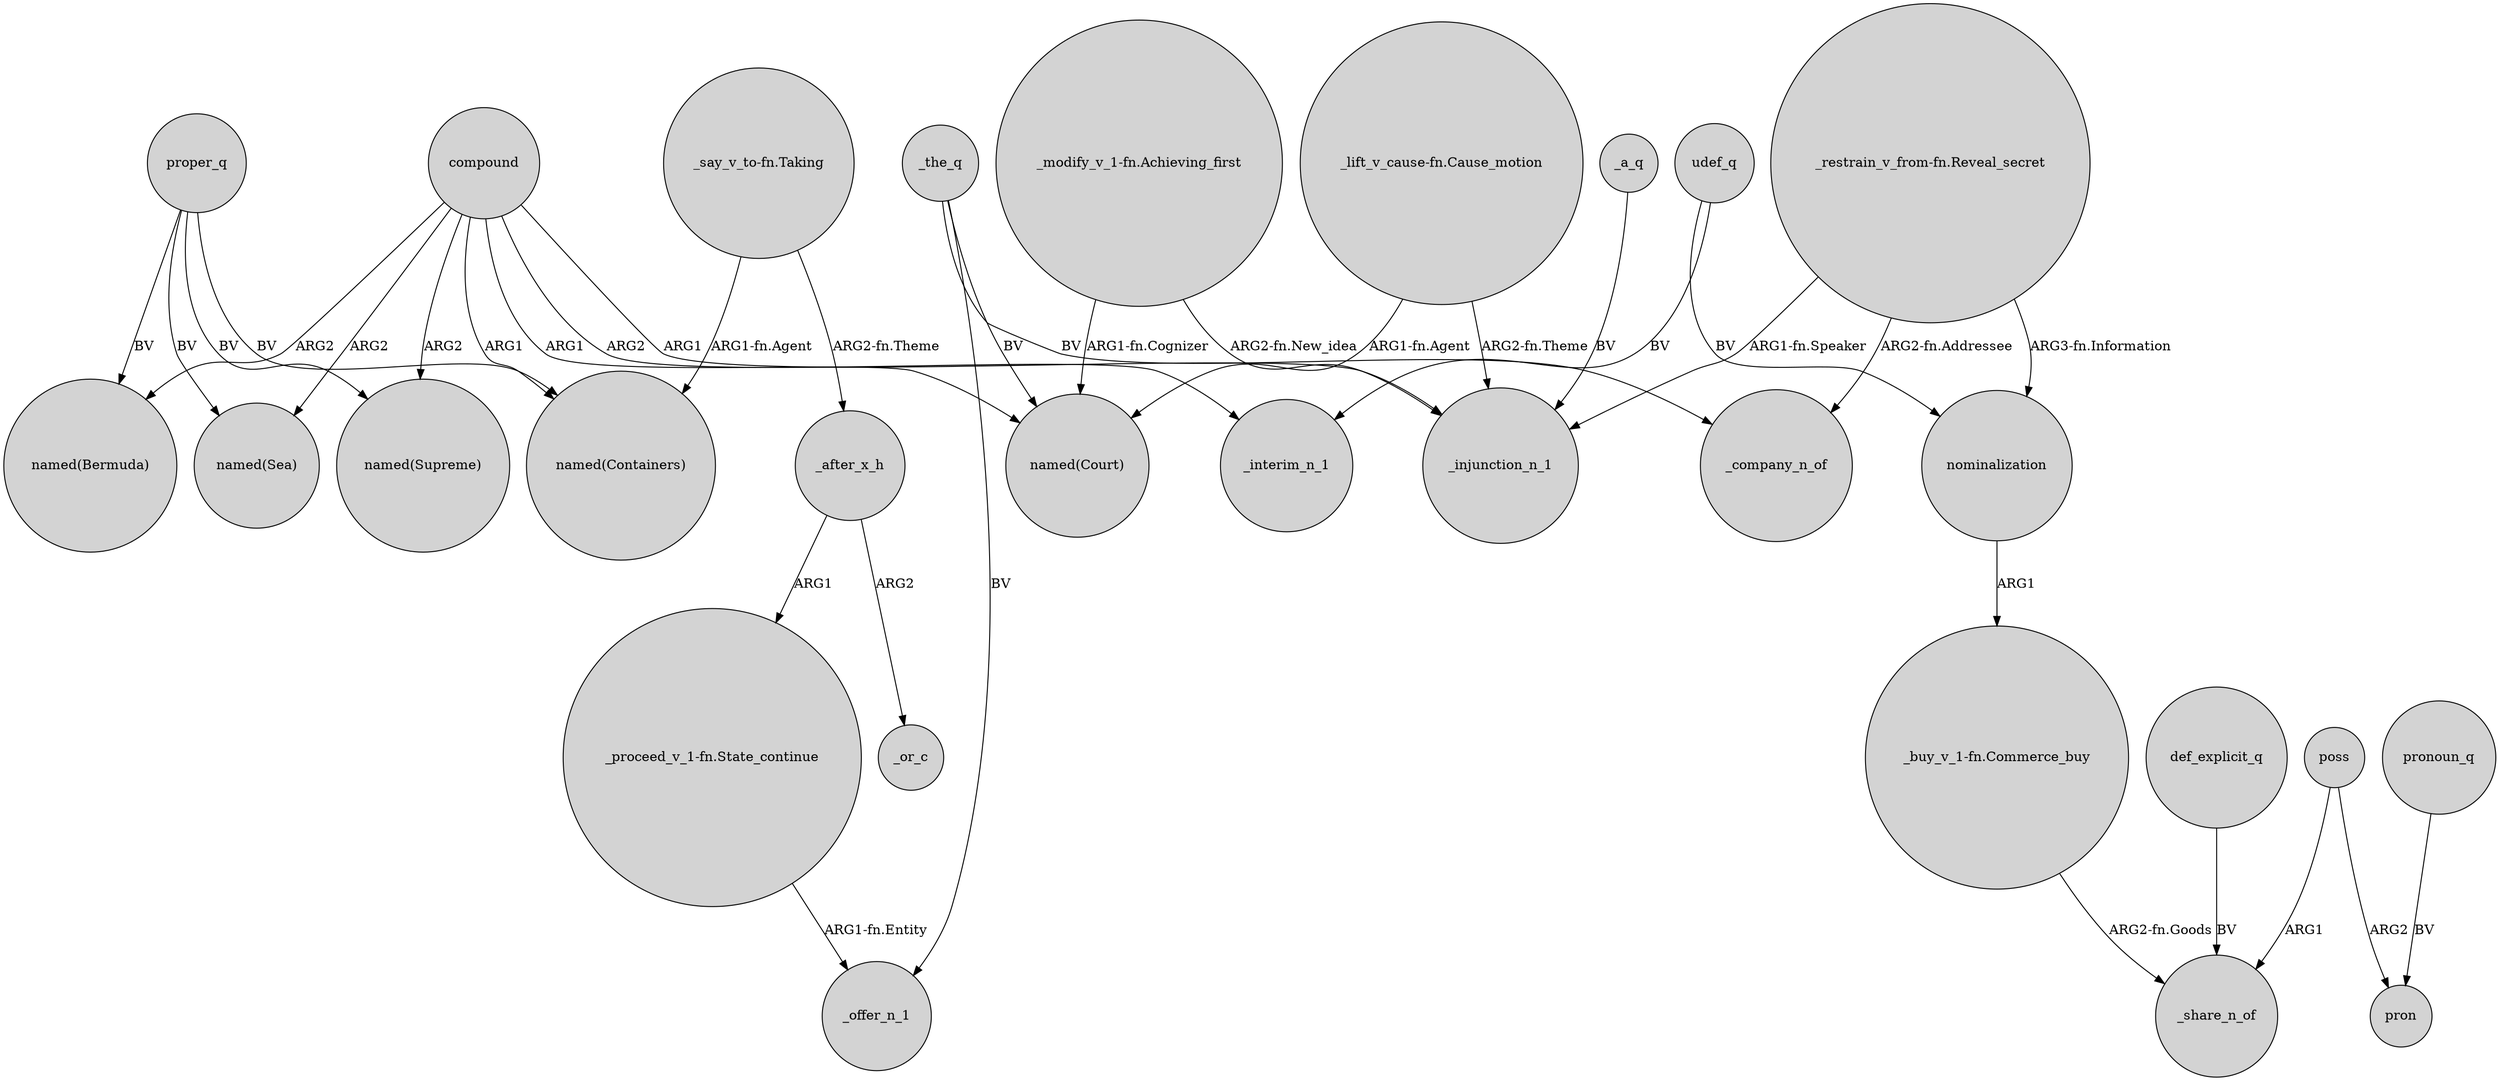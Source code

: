 digraph {
	node [shape=circle style=filled]
	compound -> "named(Supreme)" [label=ARG2]
	"_lift_v_cause-fn.Cause_motion" -> "named(Court)" [label="ARG1-fn.Agent"]
	udef_q -> nominalization [label=BV]
	"_modify_v_1-fn.Achieving_first" -> "named(Court)" [label="ARG1-fn.Cognizer"]
	def_explicit_q -> _share_n_of [label=BV]
	"_restrain_v_from-fn.Reveal_secret" -> nominalization [label="ARG3-fn.Information"]
	"_restrain_v_from-fn.Reveal_secret" -> _injunction_n_1 [label="ARG1-fn.Speaker"]
	"_proceed_v_1-fn.State_continue" -> _offer_n_1 [label="ARG1-fn.Entity"]
	proper_q -> "named(Bermuda)" [label=BV]
	"_lift_v_cause-fn.Cause_motion" -> _injunction_n_1 [label="ARG2-fn.Theme"]
	compound -> "named(Sea)" [label=ARG2]
	"_say_v_to-fn.Taking" -> _after_x_h [label="ARG2-fn.Theme"]
	"_say_v_to-fn.Taking" -> "named(Containers)" [label="ARG1-fn.Agent"]
	"_buy_v_1-fn.Commerce_buy" -> _share_n_of [label="ARG2-fn.Goods"]
	_after_x_h -> _or_c [label=ARG2]
	compound -> "named(Containers)" [label=ARG1]
	pronoun_q -> pron [label=BV]
	poss -> pron [label=ARG2]
	nominalization -> "_buy_v_1-fn.Commerce_buy" [label=ARG1]
	poss -> _share_n_of [label=ARG1]
	_a_q -> _injunction_n_1 [label=BV]
	compound -> _interim_n_1 [label=ARG2]
	_the_q -> _offer_n_1 [label=BV]
	udef_q -> _interim_n_1 [label=BV]
	compound -> "named(Bermuda)" [label=ARG2]
	_after_x_h -> "_proceed_v_1-fn.State_continue" [label=ARG1]
	proper_q -> "named(Containers)" [label=BV]
	_the_q -> "named(Court)" [label=BV]
	compound -> "named(Court)" [label=ARG1]
	proper_q -> "named(Supreme)" [label=BV]
	"_modify_v_1-fn.Achieving_first" -> _injunction_n_1 [label="ARG2-fn.New_idea"]
	compound -> _injunction_n_1 [label=ARG1]
	_the_q -> _company_n_of [label=BV]
	"_restrain_v_from-fn.Reveal_secret" -> _company_n_of [label="ARG2-fn.Addressee"]
	proper_q -> "named(Sea)" [label=BV]
}
